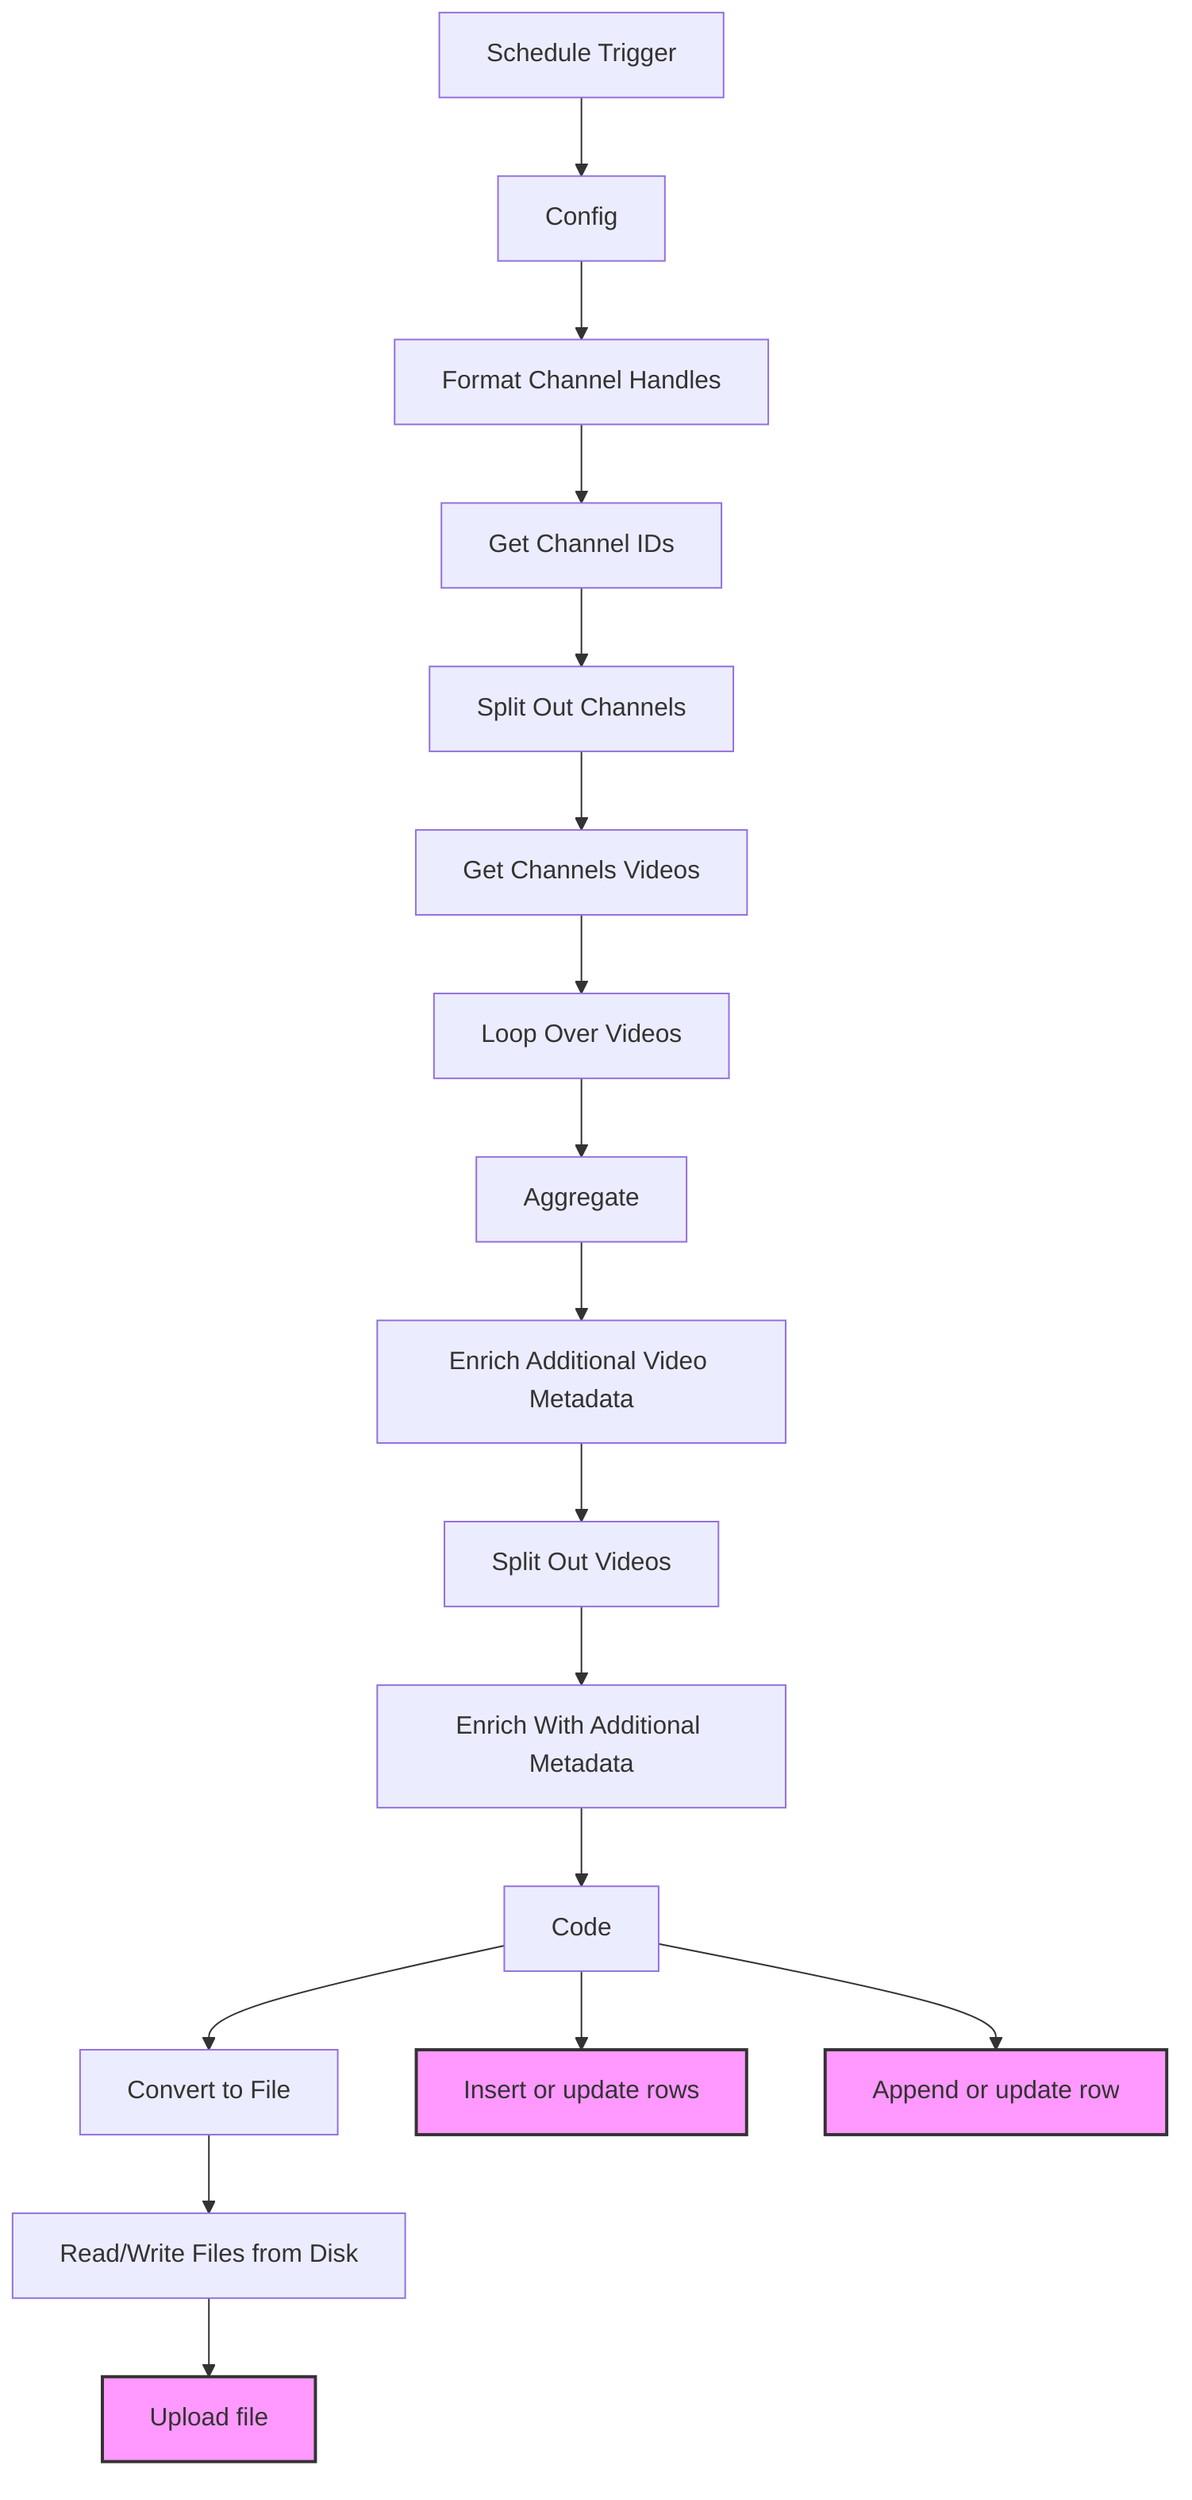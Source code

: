 graph TD
  A[Schedule Trigger] --> B[Config]
  B --> C[Format Channel Handles]
  C --> D[Get Channel IDs]
  D --> E[Split Out Channels]
  E --> F[Get Channels Videos]
  F --> G[Loop Over Videos]
  G --> H[Aggregate]
  H --> I[Enrich Additional Video Metadata]
  I --> J[Split Out Videos]
  J --> K[Enrich With Additional Metadata]
  K --> L[Code]
  L --> M[Convert to File]
  M --> N[Read/Write Files from Disk]
  N --> O[Upload file]
  L --> P[Insert or update rows]
  L --> Q[Append or update row]
  style O fill:#f9f,stroke:#333,stroke-width:2px
  style P fill:#f9f,stroke:#333,stroke-width:2px
  style Q fill:#f9f,stroke:#333,stroke-width:2px